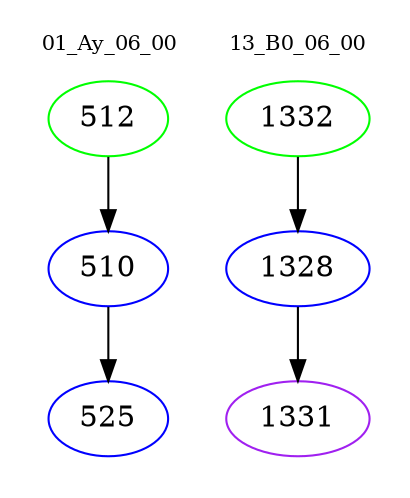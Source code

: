 digraph{
subgraph cluster_0 {
color = white
label = "01_Ay_06_00";
fontsize=10;
T0_512 [label="512", color="green"]
T0_512 -> T0_510 [color="black"]
T0_510 [label="510", color="blue"]
T0_510 -> T0_525 [color="black"]
T0_525 [label="525", color="blue"]
}
subgraph cluster_1 {
color = white
label = "13_B0_06_00";
fontsize=10;
T1_1332 [label="1332", color="green"]
T1_1332 -> T1_1328 [color="black"]
T1_1328 [label="1328", color="blue"]
T1_1328 -> T1_1331 [color="black"]
T1_1331 [label="1331", color="purple"]
}
}
